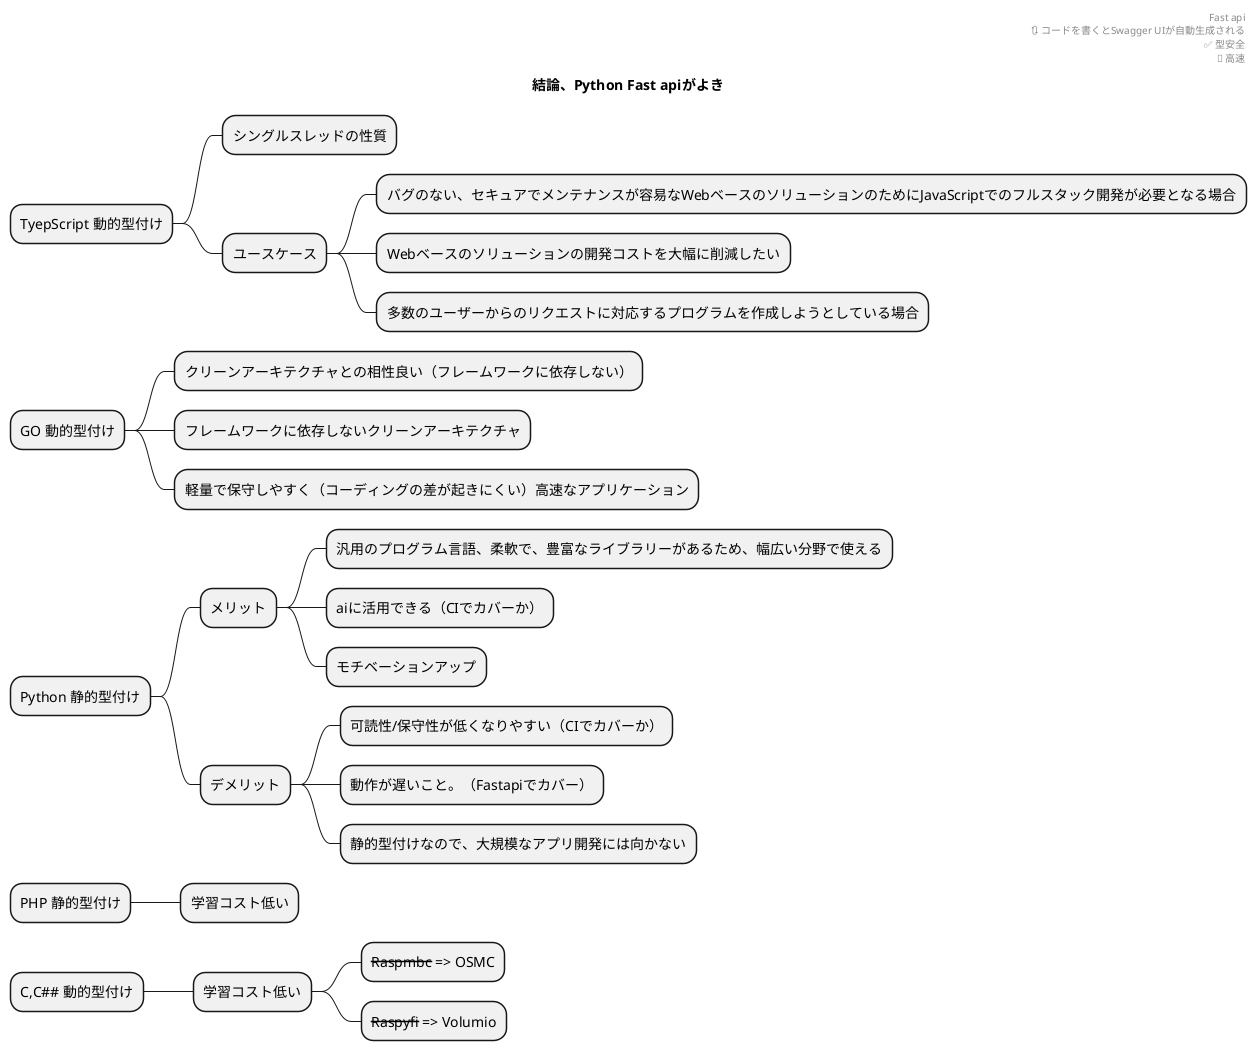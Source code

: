 @startmindmap
title 結論、Python Fast apiがよき

header
Fast api
🔃 コードを書くとSwagger UIが自動生成される
✅ 型安全
💨 高速
endheader

* TyepScript 動的型付け
** シングルスレッドの性質

** ユースケース
*** バグのない、セキュアでメンテナンスが容易なWebベースのソリューションのためにJavaScriptでのフルスタック開発が必要となる場合
*** Webベースのソリューションの開発コストを大幅に削減したい
*** 多数のユーザーからのリクエストに対応するプログラムを作成しようとしている場合

* GO 動的型付け
** クリーンアーキテクチャとの相性良い（フレームワークに依存しない）
** フレームワークに依存しないクリーンアーキテクチャ
** 軽量で保守しやすく（コーディングの差が起きにくい）高速なアプリケーション

* Python 静的型付け

** メリット
*** 汎用のプログラム言語、柔軟で、豊富なライブラリーがあるため、幅広い分野で使える
*** aiに活用できる（CIでカバーか）
*** モチベーションアップ

** デメリット
*** 可読性/保守性が低くなりやすい（CIでカバーか）
*** 動作が遅いこと。（Fastapiでカバー）
*** 静的型付けなので、大規模なアプリ開発には向かない

' 失敗に学ぶ技術選定－Pythonでの中規模開発がクラッシュした話
' https://www.notion.so/Python-docs-09c7edd3430a46d0866215e639e653ed

* PHP 静的型付け
** 学習コスト低い

* C,C## 動的型付け
** 学習コスト低い

*** <s>Raspmbc</s> => OSMC
*** <s>Raspyfi</s> => Volumio
@endmindmap